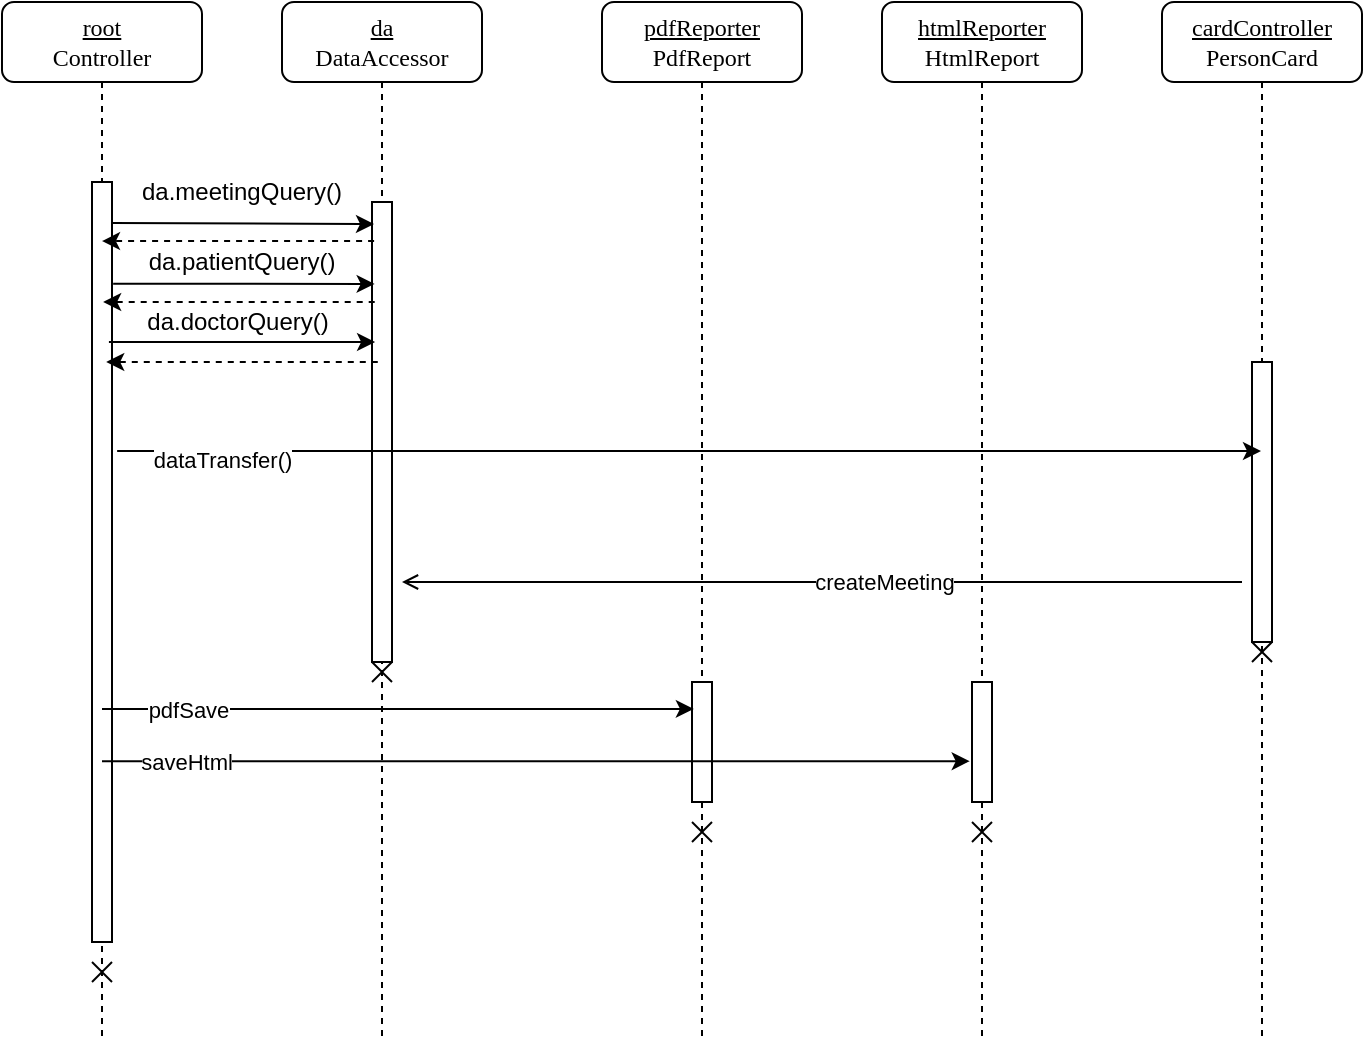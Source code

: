 <mxfile version="14.1.1" type="device" pages="2"><diagram name="Page-1" id="Qz7tHNQ9Xks_5lg3SdnA"><mxGraphModel dx="788" dy="483" grid="1" gridSize="10" guides="1" tooltips="1" connect="1" arrows="1" fold="1" page="1" pageScale="1" pageWidth="1100" pageHeight="850" background="#ffffff" math="0" shadow="0"><root><mxCell id="0"/><mxCell id="1" parent="0"/><mxCell id="7baba1c4bc27f4b0-2" value="&lt;u&gt;da&lt;/u&gt;&lt;br&gt;DataAccessor" style="shape=umlLifeline;perimeter=lifelinePerimeter;whiteSpace=wrap;html=1;container=1;collapsible=0;recursiveResize=0;outlineConnect=0;rounded=1;shadow=0;comic=0;labelBackgroundColor=none;strokeWidth=1;fontFamily=Verdana;fontSize=12;align=center;" parent="1" vertex="1"><mxGeometry x="240" y="80" width="100" height="520" as="geometry"/></mxCell><mxCell id="7baba1c4bc27f4b0-10" value="" style="html=1;points=[];perimeter=orthogonalPerimeter;rounded=0;shadow=0;comic=0;labelBackgroundColor=none;strokeWidth=1;fontFamily=Verdana;fontSize=12;align=center;" parent="7baba1c4bc27f4b0-2" vertex="1"><mxGeometry x="45" y="100" width="10" height="230" as="geometry"/></mxCell><mxCell id="r9SOyaaXLPfXgWdmKgAw-24" value="" style="group" parent="7baba1c4bc27f4b0-2" vertex="1" connectable="0"><mxGeometry x="45" y="330" width="10" height="10" as="geometry"/></mxCell><mxCell id="r9SOyaaXLPfXgWdmKgAw-25" value="" style="endArrow=none;html=1;" parent="r9SOyaaXLPfXgWdmKgAw-24" edge="1"><mxGeometry width="50" height="50" relative="1" as="geometry"><mxPoint x="10" as="sourcePoint"/><mxPoint y="10" as="targetPoint"/></mxGeometry></mxCell><mxCell id="r9SOyaaXLPfXgWdmKgAw-26" value="" style="endArrow=none;html=1;" parent="r9SOyaaXLPfXgWdmKgAw-24" edge="1"><mxGeometry width="50" height="50" relative="1" as="geometry"><mxPoint x="10" y="10" as="sourcePoint"/><mxPoint as="targetPoint"/></mxGeometry></mxCell><mxCell id="7baba1c4bc27f4b0-3" value="&lt;u&gt;pdfReporter&lt;/u&gt;&lt;br&gt;PdfReport" style="shape=umlLifeline;perimeter=lifelinePerimeter;whiteSpace=wrap;html=1;container=1;collapsible=0;recursiveResize=0;outlineConnect=0;rounded=1;shadow=0;comic=0;labelBackgroundColor=none;strokeWidth=1;fontFamily=Verdana;fontSize=12;align=center;" parent="1" vertex="1"><mxGeometry x="400" y="80" width="100" height="520" as="geometry"/></mxCell><mxCell id="7baba1c4bc27f4b0-13" value="" style="html=1;points=[];perimeter=orthogonalPerimeter;rounded=0;shadow=0;comic=0;labelBackgroundColor=none;strokeWidth=1;fontFamily=Verdana;fontSize=12;align=center;" parent="7baba1c4bc27f4b0-3" vertex="1"><mxGeometry x="45" y="340" width="10" height="60" as="geometry"/></mxCell><mxCell id="r9SOyaaXLPfXgWdmKgAw-20" value="" style="group" parent="7baba1c4bc27f4b0-3" vertex="1" connectable="0"><mxGeometry x="45" y="410" width="10" height="10" as="geometry"/></mxCell><mxCell id="r9SOyaaXLPfXgWdmKgAw-18" value="" style="endArrow=none;html=1;" parent="r9SOyaaXLPfXgWdmKgAw-20" edge="1"><mxGeometry width="50" height="50" relative="1" as="geometry"><mxPoint x="10" as="sourcePoint"/><mxPoint y="10" as="targetPoint"/></mxGeometry></mxCell><mxCell id="r9SOyaaXLPfXgWdmKgAw-19" value="" style="endArrow=none;html=1;" parent="r9SOyaaXLPfXgWdmKgAw-20" edge="1"><mxGeometry width="50" height="50" relative="1" as="geometry"><mxPoint x="10" y="10" as="sourcePoint"/><mxPoint as="targetPoint"/></mxGeometry></mxCell><mxCell id="7baba1c4bc27f4b0-4" value="&lt;u&gt;htmlReporter&lt;br&gt;&lt;/u&gt;HtmlReport" style="shape=umlLifeline;perimeter=lifelinePerimeter;whiteSpace=wrap;html=1;container=1;collapsible=0;recursiveResize=0;outlineConnect=0;rounded=1;shadow=0;comic=0;labelBackgroundColor=none;strokeWidth=1;fontFamily=Verdana;fontSize=12;align=center;" parent="1" vertex="1"><mxGeometry x="540" y="80" width="100" height="520" as="geometry"/></mxCell><mxCell id="7baba1c4bc27f4b0-16" value="" style="html=1;points=[];perimeter=orthogonalPerimeter;rounded=0;shadow=0;comic=0;labelBackgroundColor=none;strokeWidth=1;fontFamily=Verdana;fontSize=12;align=center;" parent="7baba1c4bc27f4b0-4" vertex="1"><mxGeometry x="45" y="340" width="10" height="60" as="geometry"/></mxCell><mxCell id="r9SOyaaXLPfXgWdmKgAw-21" value="" style="group" parent="7baba1c4bc27f4b0-4" vertex="1" connectable="0"><mxGeometry x="45" y="410" width="10" height="10" as="geometry"/></mxCell><mxCell id="r9SOyaaXLPfXgWdmKgAw-22" value="" style="endArrow=none;html=1;" parent="r9SOyaaXLPfXgWdmKgAw-21" edge="1"><mxGeometry width="50" height="50" relative="1" as="geometry"><mxPoint x="10" as="sourcePoint"/><mxPoint y="10" as="targetPoint"/></mxGeometry></mxCell><mxCell id="r9SOyaaXLPfXgWdmKgAw-23" value="" style="endArrow=none;html=1;" parent="r9SOyaaXLPfXgWdmKgAw-21" edge="1"><mxGeometry width="50" height="50" relative="1" as="geometry"><mxPoint x="10" y="10" as="sourcePoint"/><mxPoint as="targetPoint"/></mxGeometry></mxCell><mxCell id="7baba1c4bc27f4b0-5" value="&lt;u&gt;cardController&lt;/u&gt;&lt;br&gt;PersonCard" style="shape=umlLifeline;perimeter=lifelinePerimeter;whiteSpace=wrap;html=1;container=1;collapsible=0;recursiveResize=0;outlineConnect=0;rounded=1;shadow=0;comic=0;labelBackgroundColor=none;strokeWidth=1;fontFamily=Verdana;fontSize=12;align=center;" parent="1" vertex="1"><mxGeometry x="680" y="80" width="100" height="520" as="geometry"/></mxCell><mxCell id="7baba1c4bc27f4b0-19" value="" style="html=1;points=[];perimeter=orthogonalPerimeter;rounded=0;shadow=0;comic=0;labelBackgroundColor=none;strokeWidth=1;fontFamily=Verdana;fontSize=12;align=center;" parent="7baba1c4bc27f4b0-5" vertex="1"><mxGeometry x="45" y="180" width="10" height="140" as="geometry"/></mxCell><mxCell id="r9SOyaaXLPfXgWdmKgAw-27" value="" style="group" parent="7baba1c4bc27f4b0-5" vertex="1" connectable="0"><mxGeometry x="45" y="320" width="10" height="10" as="geometry"/></mxCell><mxCell id="r9SOyaaXLPfXgWdmKgAw-28" value="" style="endArrow=none;html=1;" parent="r9SOyaaXLPfXgWdmKgAw-27" edge="1"><mxGeometry width="50" height="50" relative="1" as="geometry"><mxPoint x="10" as="sourcePoint"/><mxPoint y="10" as="targetPoint"/></mxGeometry></mxCell><mxCell id="r9SOyaaXLPfXgWdmKgAw-29" value="" style="endArrow=none;html=1;" parent="r9SOyaaXLPfXgWdmKgAw-27" edge="1"><mxGeometry width="50" height="50" relative="1" as="geometry"><mxPoint x="10" y="10" as="sourcePoint"/><mxPoint as="targetPoint"/></mxGeometry></mxCell><mxCell id="7baba1c4bc27f4b0-8" value="&lt;u&gt;root&lt;/u&gt;&lt;br&gt;Controller" style="shape=umlLifeline;perimeter=lifelinePerimeter;whiteSpace=wrap;html=1;container=1;collapsible=0;recursiveResize=0;outlineConnect=0;rounded=1;shadow=0;comic=0;labelBackgroundColor=none;strokeWidth=1;fontFamily=Verdana;fontSize=12;align=center;" parent="1" vertex="1"><mxGeometry x="100" y="80" width="100" height="520" as="geometry"/></mxCell><mxCell id="7baba1c4bc27f4b0-9" value="" style="html=1;points=[];perimeter=orthogonalPerimeter;rounded=0;shadow=0;comic=0;labelBackgroundColor=none;strokeWidth=1;fontFamily=Verdana;fontSize=12;align=center;" parent="7baba1c4bc27f4b0-8" vertex="1"><mxGeometry x="45" y="90" width="10" height="380" as="geometry"/></mxCell><mxCell id="O6JTu5X3G8vPvMAJDhKg-1" value="" style="group" vertex="1" connectable="0" parent="7baba1c4bc27f4b0-8"><mxGeometry x="45" y="480" width="10" height="10" as="geometry"/></mxCell><mxCell id="O6JTu5X3G8vPvMAJDhKg-2" value="" style="endArrow=none;html=1;" edge="1" parent="O6JTu5X3G8vPvMAJDhKg-1"><mxGeometry width="50" height="50" relative="1" as="geometry"><mxPoint x="10" as="sourcePoint"/><mxPoint y="10" as="targetPoint"/></mxGeometry></mxCell><mxCell id="O6JTu5X3G8vPvMAJDhKg-3" value="" style="endArrow=none;html=1;" edge="1" parent="O6JTu5X3G8vPvMAJDhKg-1"><mxGeometry width="50" height="50" relative="1" as="geometry"><mxPoint x="10" y="10" as="sourcePoint"/><mxPoint as="targetPoint"/></mxGeometry></mxCell><mxCell id="r9SOyaaXLPfXgWdmKgAw-1" value="" style="endArrow=classic;html=1;exitX=1.012;exitY=0.054;exitDx=0;exitDy=0;exitPerimeter=0;" parent="1" source="7baba1c4bc27f4b0-9" edge="1"><mxGeometry width="50" height="50" relative="1" as="geometry"><mxPoint x="160" y="191" as="sourcePoint"/><mxPoint x="286" y="191" as="targetPoint"/></mxGeometry></mxCell><mxCell id="r9SOyaaXLPfXgWdmKgAw-2" value="da.meetingQuery()&lt;br&gt;" style="text;html=1;strokeColor=none;fillColor=none;align=center;verticalAlign=middle;whiteSpace=wrap;rounded=0;" parent="1" vertex="1"><mxGeometry x="200" y="170" width="40" height="10" as="geometry"/></mxCell><mxCell id="r9SOyaaXLPfXgWdmKgAw-3" value="da.patientQuery()" style="text;html=1;strokeColor=none;fillColor=none;align=center;verticalAlign=middle;whiteSpace=wrap;rounded=0;" parent="1" vertex="1"><mxGeometry x="200" y="200" width="40" height="20" as="geometry"/></mxCell><mxCell id="r9SOyaaXLPfXgWdmKgAw-4" value="da.doctorQuery()" style="text;html=1;strokeColor=none;fillColor=none;align=center;verticalAlign=middle;whiteSpace=wrap;rounded=0;" parent="1" vertex="1"><mxGeometry x="198.46" y="230" width="40" height="20" as="geometry"/></mxCell><mxCell id="r9SOyaaXLPfXgWdmKgAw-6" value="" style="endArrow=classic;html=1;entryX=0.133;entryY=0.178;entryDx=0;entryDy=0;entryPerimeter=0;exitX=1.058;exitY=0.134;exitDx=0;exitDy=0;exitPerimeter=0;" parent="1" source="7baba1c4bc27f4b0-9" target="7baba1c4bc27f4b0-10" edge="1"><mxGeometry width="50" height="50" relative="1" as="geometry"><mxPoint x="160" y="221" as="sourcePoint"/><mxPoint x="280" y="220" as="targetPoint"/></mxGeometry></mxCell><mxCell id="r9SOyaaXLPfXgWdmKgAw-7" value="" style="endArrow=classic;html=1;entryX=0.133;entryY=0.178;entryDx=0;entryDy=0;entryPerimeter=0;" parent="1" edge="1"><mxGeometry width="50" height="50" relative="1" as="geometry"><mxPoint x="153.46" y="250" as="sourcePoint"/><mxPoint x="286.54" y="250" as="targetPoint"/></mxGeometry></mxCell><mxCell id="r9SOyaaXLPfXgWdmKgAw-8" value="" style="endArrow=classic;html=1;entryX=0.093;entryY=0.224;entryDx=0;entryDy=0;entryPerimeter=0;" parent="1" source="7baba1c4bc27f4b0-8" target="7baba1c4bc27f4b0-13" edge="1"><mxGeometry width="50" height="50" relative="1" as="geometry"><mxPoint x="400" y="510" as="sourcePoint"/><mxPoint x="450" y="460" as="targetPoint"/></mxGeometry></mxCell><mxCell id="r9SOyaaXLPfXgWdmKgAw-9" value="pdfSave" style="edgeLabel;html=1;align=center;verticalAlign=middle;resizable=0;points=[];" parent="r9SOyaaXLPfXgWdmKgAw-8" vertex="1" connectable="0"><mxGeometry x="-0.675" relative="1" as="geometry"><mxPoint x="-4.8" as="offset"/></mxGeometry></mxCell><mxCell id="r9SOyaaXLPfXgWdmKgAw-10" value="" style="endArrow=classic;html=1;entryX=-0.114;entryY=0.66;entryDx=0;entryDy=0;entryPerimeter=0;" parent="1" source="7baba1c4bc27f4b0-8" target="7baba1c4bc27f4b0-16" edge="1"><mxGeometry width="50" height="50" relative="1" as="geometry"><mxPoint x="150" y="450" as="sourcePoint"/><mxPoint x="570" y="457" as="targetPoint"/></mxGeometry></mxCell><mxCell id="r9SOyaaXLPfXgWdmKgAw-11" value="saveHtml" style="edgeLabel;html=1;align=center;verticalAlign=middle;resizable=0;points=[];" parent="r9SOyaaXLPfXgWdmKgAw-10" vertex="1" connectable="0"><mxGeometry x="-0.675" relative="1" as="geometry"><mxPoint x="-28.57" as="offset"/></mxGeometry></mxCell><mxCell id="r9SOyaaXLPfXgWdmKgAw-12" value="" style="endArrow=classic;html=1;exitX=1.257;exitY=0.354;exitDx=0;exitDy=0;exitPerimeter=0;" parent="1" source="7baba1c4bc27f4b0-9" target="7baba1c4bc27f4b0-5" edge="1"><mxGeometry width="50" height="50" relative="1" as="geometry"><mxPoint x="450" y="480" as="sourcePoint"/><mxPoint x="720" y="326" as="targetPoint"/></mxGeometry></mxCell><mxCell id="r9SOyaaXLPfXgWdmKgAw-13" value="dataTransfer()" style="edgeLabel;html=1;align=center;verticalAlign=middle;resizable=0;points=[];" parent="r9SOyaaXLPfXgWdmKgAw-12" vertex="1" connectable="0"><mxGeometry x="-0.86" y="-3" relative="1" as="geometry"><mxPoint x="12.43" y="1.24" as="offset"/></mxGeometry></mxCell><mxCell id="r9SOyaaXLPfXgWdmKgAw-14" value="" style="endArrow=open;html=1;endFill=0;" parent="1" edge="1"><mxGeometry width="50" height="50" relative="1" as="geometry"><mxPoint x="720" y="370" as="sourcePoint"/><mxPoint x="300" y="370" as="targetPoint"/></mxGeometry></mxCell><mxCell id="r9SOyaaXLPfXgWdmKgAw-15" value="createMeeting" style="edgeLabel;html=1;align=center;verticalAlign=middle;resizable=0;points=[];" parent="r9SOyaaXLPfXgWdmKgAw-14" vertex="1" connectable="0"><mxGeometry x="-0.129" y="3" relative="1" as="geometry"><mxPoint x="3.33" y="-3" as="offset"/></mxGeometry></mxCell><mxCell id="O6JTu5X3G8vPvMAJDhKg-5" value="" style="endArrow=classic;html=1;exitX=0.105;exitY=0.085;exitDx=0;exitDy=0;exitPerimeter=0;dashed=1;" edge="1" parent="1" source="7baba1c4bc27f4b0-10" target="7baba1c4bc27f4b0-8"><mxGeometry width="50" height="50" relative="1" as="geometry"><mxPoint x="165.12" y="200.52" as="sourcePoint"/><mxPoint x="296.0" y="201" as="targetPoint"/></mxGeometry></mxCell><mxCell id="O6JTu5X3G8vPvMAJDhKg-6" value="" style="endArrow=classic;html=1;exitX=0.105;exitY=0.085;exitDx=0;exitDy=0;exitPerimeter=0;dashed=1;" edge="1" parent="1"><mxGeometry width="50" height="50" relative="1" as="geometry"><mxPoint x="286.35" y="230" as="sourcePoint"/><mxPoint x="150.567" y="230" as="targetPoint"/></mxGeometry></mxCell><mxCell id="O6JTu5X3G8vPvMAJDhKg-7" value="" style="endArrow=classic;html=1;exitX=0.105;exitY=0.085;exitDx=0;exitDy=0;exitPerimeter=0;dashed=1;" edge="1" parent="1"><mxGeometry width="50" height="50" relative="1" as="geometry"><mxPoint x="287.89" y="260" as="sourcePoint"/><mxPoint x="152.107" y="260" as="targetPoint"/></mxGeometry></mxCell></root></mxGraphModel></diagram><diagram name="Page-2" id="g_bYxxodD9ofUWvnhbeE"><mxGraphModel dx="946" dy="579" grid="1" gridSize="10" guides="1" tooltips="1" connect="1" arrows="1" fold="1" page="1" pageScale="1" pageWidth="827" pageHeight="1169" math="0" shadow="0"><root><mxCell id="qAYzFA3jl8f9vWUNM0jP-0"/><mxCell id="qAYzFA3jl8f9vWUNM0jP-1" parent="qAYzFA3jl8f9vWUNM0jP-0"/><mxCell id="qAYzFA3jl8f9vWUNM0jP-7" style="edgeStyle=orthogonalEdgeStyle;rounded=0;orthogonalLoop=1;jettySize=auto;html=1;exitX=0.5;exitY=1;exitDx=0;exitDy=0;entryX=0.5;entryY=0;entryDx=0;entryDy=0;endArrow=block;endFill=1;" parent="qAYzFA3jl8f9vWUNM0jP-1" source="qAYzFA3jl8f9vWUNM0jP-2" target="qAYzFA3jl8f9vWUNM0jP-4" edge="1"><mxGeometry relative="1" as="geometry"/></mxCell><mxCell id="qAYzFA3jl8f9vWUNM0jP-2" value="" style="ellipse;whiteSpace=wrap;html=1;aspect=fixed;fillColor=#000000;" parent="qAYzFA3jl8f9vWUNM0jP-1" vertex="1"><mxGeometry x="260" y="20" width="30" height="30" as="geometry"/></mxCell><mxCell id="qAYzFA3jl8f9vWUNM0jP-3" value="" style="ellipse;html=1;shape=endState;fillColor=#000000;strokeColor=#ff0000;" parent="qAYzFA3jl8f9vWUNM0jP-1" vertex="1"><mxGeometry x="260" y="1160" width="30" height="30" as="geometry"/></mxCell><mxCell id="qAYzFA3jl8f9vWUNM0jP-8" style="edgeStyle=orthogonalEdgeStyle;rounded=0;orthogonalLoop=1;jettySize=auto;html=1;exitX=0.5;exitY=1;exitDx=0;exitDy=0;entryX=0.5;entryY=0;entryDx=0;entryDy=0;endArrow=block;endFill=1;" parent="qAYzFA3jl8f9vWUNM0jP-1" source="qAYzFA3jl8f9vWUNM0jP-4" target="qAYzFA3jl8f9vWUNM0jP-6" edge="1"><mxGeometry relative="1" as="geometry"/></mxCell><mxCell id="qAYzFA3jl8f9vWUNM0jP-4" value="SELECT из БД список пациентов и врачей" style="rounded=1;whiteSpace=wrap;html=1;" parent="qAYzFA3jl8f9vWUNM0jP-1" vertex="1"><mxGeometry x="215" y="90" width="120" height="60" as="geometry"/></mxCell><mxCell id="qAYzFA3jl8f9vWUNM0jP-11" style="edgeStyle=orthogonalEdgeStyle;rounded=0;orthogonalLoop=1;jettySize=auto;html=1;exitX=0.5;exitY=1;exitDx=0;exitDy=0;endArrow=block;endFill=1;" parent="qAYzFA3jl8f9vWUNM0jP-1" source="qAYzFA3jl8f9vWUNM0jP-5" target="qAYzFA3jl8f9vWUNM0jP-9" edge="1"><mxGeometry relative="1" as="geometry"/></mxCell><mxCell id="qAYzFA3jl8f9vWUNM0jP-5" value="Заполнить информацию" style="rounded=1;whiteSpace=wrap;html=1;" parent="qAYzFA3jl8f9vWUNM0jP-1" vertex="1"><mxGeometry x="370" y="280" width="120" height="60" as="geometry"/></mxCell><mxCell id="qAYzFA3jl8f9vWUNM0jP-10" style="edgeStyle=orthogonalEdgeStyle;rounded=0;orthogonalLoop=1;jettySize=auto;html=1;exitX=1;exitY=0.5;exitDx=0;exitDy=0;entryX=0.5;entryY=0;entryDx=0;entryDy=0;endArrow=block;endFill=1;" parent="qAYzFA3jl8f9vWUNM0jP-1" source="qAYzFA3jl8f9vWUNM0jP-6" target="qAYzFA3jl8f9vWUNM0jP-5" edge="1"><mxGeometry relative="1" as="geometry"/></mxCell><mxCell id="qAYzFA3jl8f9vWUNM0jP-13" style="edgeStyle=orthogonalEdgeStyle;rounded=0;orthogonalLoop=1;jettySize=auto;html=1;exitX=0.5;exitY=1;exitDx=0;exitDy=0;entryX=0.5;entryY=0;entryDx=0;entryDy=0;endArrow=block;endFill=1;" parent="qAYzFA3jl8f9vWUNM0jP-1" source="qAYzFA3jl8f9vWUNM0jP-25" target="qAYzFA3jl8f9vWUNM0jP-3" edge="1"><mxGeometry relative="1" as="geometry"/></mxCell><mxCell id="qAYzFA3jl8f9vWUNM0jP-6" value="Добавить доктора" style="rhombus;whiteSpace=wrap;html=1;fillColor=#ffffff;" parent="qAYzFA3jl8f9vWUNM0jP-1" vertex="1"><mxGeometry x="235" y="200" width="80" height="80" as="geometry"/></mxCell><mxCell id="qAYzFA3jl8f9vWUNM0jP-12" style="edgeStyle=orthogonalEdgeStyle;rounded=0;orthogonalLoop=1;jettySize=auto;html=1;exitX=0.5;exitY=1;exitDx=0;exitDy=0;endArrow=block;endFill=1;" parent="qAYzFA3jl8f9vWUNM0jP-1" source="qAYzFA3jl8f9vWUNM0jP-9" edge="1"><mxGeometry relative="1" as="geometry"><mxPoint x="280" y="450" as="targetPoint"/><Array as="points"><mxPoint x="430" y="450"/><mxPoint x="340" y="450"/></Array></mxGeometry></mxCell><mxCell id="qAYzFA3jl8f9vWUNM0jP-9" value="INSERT в ДБ" style="rounded=1;whiteSpace=wrap;html=1;" parent="qAYzFA3jl8f9vWUNM0jP-1" vertex="1"><mxGeometry x="370" y="360" width="120" height="60" as="geometry"/></mxCell><mxCell id="qAYzFA3jl8f9vWUNM0jP-14" value="Да" style="text;html=1;align=center;verticalAlign=middle;resizable=0;points=[];autosize=1;" parent="qAYzFA3jl8f9vWUNM0jP-1" vertex="1"><mxGeometry x="315" y="220" width="30" height="20" as="geometry"/></mxCell><mxCell id="qAYzFA3jl8f9vWUNM0jP-15" value="Нет" style="text;html=1;align=center;verticalAlign=middle;resizable=0;points=[];autosize=1;" parent="qAYzFA3jl8f9vWUNM0jP-1" vertex="1"><mxGeometry x="275" y="280" width="40" height="20" as="geometry"/></mxCell><mxCell id="qAYzFA3jl8f9vWUNM0jP-16" style="edgeStyle=orthogonalEdgeStyle;rounded=0;orthogonalLoop=1;jettySize=auto;html=1;exitX=0.5;exitY=1;exitDx=0;exitDy=0;endArrow=block;endFill=1;" parent="qAYzFA3jl8f9vWUNM0jP-1" source="qAYzFA3jl8f9vWUNM0jP-17" target="qAYzFA3jl8f9vWUNM0jP-21" edge="1"><mxGeometry relative="1" as="geometry"/></mxCell><mxCell id="qAYzFA3jl8f9vWUNM0jP-17" value="Заполнить информацию" style="rounded=1;whiteSpace=wrap;html=1;" parent="qAYzFA3jl8f9vWUNM0jP-1" vertex="1"><mxGeometry x="370" y="560" width="120" height="60" as="geometry"/></mxCell><mxCell id="qAYzFA3jl8f9vWUNM0jP-18" style="edgeStyle=orthogonalEdgeStyle;rounded=0;orthogonalLoop=1;jettySize=auto;html=1;exitX=1;exitY=0.5;exitDx=0;exitDy=0;entryX=0.5;entryY=0;entryDx=0;entryDy=0;endArrow=block;endFill=1;" parent="qAYzFA3jl8f9vWUNM0jP-1" source="qAYzFA3jl8f9vWUNM0jP-19" target="qAYzFA3jl8f9vWUNM0jP-17" edge="1"><mxGeometry relative="1" as="geometry"/></mxCell><mxCell id="qAYzFA3jl8f9vWUNM0jP-20" style="edgeStyle=orthogonalEdgeStyle;rounded=0;orthogonalLoop=1;jettySize=auto;html=1;exitX=0.5;exitY=1;exitDx=0;exitDy=0;endArrow=block;endFill=1;" parent="qAYzFA3jl8f9vWUNM0jP-1" source="qAYzFA3jl8f9vWUNM0jP-21" edge="1"><mxGeometry relative="1" as="geometry"><mxPoint x="280" y="730" as="targetPoint"/><Array as="points"><mxPoint x="430" y="730"/><mxPoint x="340" y="730"/></Array></mxGeometry></mxCell><mxCell id="qAYzFA3jl8f9vWUNM0jP-21" value="INSERT в ДБ" style="rounded=1;whiteSpace=wrap;html=1;" parent="qAYzFA3jl8f9vWUNM0jP-1" vertex="1"><mxGeometry x="370" y="640" width="120" height="60" as="geometry"/></mxCell><mxCell id="qAYzFA3jl8f9vWUNM0jP-22" value="Да" style="text;html=1;align=center;verticalAlign=middle;resizable=0;points=[];autosize=1;" parent="qAYzFA3jl8f9vWUNM0jP-1" vertex="1"><mxGeometry x="315" y="500" width="30" height="20" as="geometry"/></mxCell><mxCell id="qAYzFA3jl8f9vWUNM0jP-23" value="Нет" style="text;html=1;align=center;verticalAlign=middle;resizable=0;points=[];autosize=1;" parent="qAYzFA3jl8f9vWUNM0jP-1" vertex="1"><mxGeometry x="275" y="560" width="40" height="20" as="geometry"/></mxCell><mxCell id="qAYzFA3jl8f9vWUNM0jP-27" style="edgeStyle=orthogonalEdgeStyle;rounded=0;orthogonalLoop=1;jettySize=auto;html=1;exitX=1;exitY=0.5;exitDx=0;exitDy=0;endArrow=block;endFill=1;" parent="qAYzFA3jl8f9vWUNM0jP-1" source="qAYzFA3jl8f9vWUNM0jP-25" edge="1"><mxGeometry relative="1" as="geometry"><mxPoint x="280" y="1110" as="targetPoint"/><Array as="points"><mxPoint x="440" y="790"/></Array></mxGeometry></mxCell><mxCell id="qAYzFA3jl8f9vWUNM0jP-25" value="Посмотреть дело доктора" style="rhombus;whiteSpace=wrap;html=1;fillColor=#ffffff;" parent="qAYzFA3jl8f9vWUNM0jP-1" vertex="1"><mxGeometry x="235" y="750" width="80" height="80" as="geometry"/></mxCell><mxCell id="qAYzFA3jl8f9vWUNM0jP-26" style="edgeStyle=orthogonalEdgeStyle;rounded=0;orthogonalLoop=1;jettySize=auto;html=1;exitX=0.5;exitY=1;exitDx=0;exitDy=0;entryX=0.5;entryY=0;entryDx=0;entryDy=0;endArrow=block;endFill=1;" parent="qAYzFA3jl8f9vWUNM0jP-1" source="qAYzFA3jl8f9vWUNM0jP-6" target="qAYzFA3jl8f9vWUNM0jP-25" edge="1"><mxGeometry relative="1" as="geometry"><mxPoint x="275" y="280" as="sourcePoint"/><mxPoint x="275" y="1020" as="targetPoint"/></mxGeometry></mxCell><mxCell id="qAYzFA3jl8f9vWUNM0jP-28" value="SELECT приемов данного доктора" style="rounded=1;whiteSpace=wrap;html=1;" parent="qAYzFA3jl8f9vWUNM0jP-1" vertex="1"><mxGeometry x="380" y="810" width="120" height="60" as="geometry"/></mxCell><mxCell id="qAYzFA3jl8f9vWUNM0jP-19" value="Добавить пациента" style="rhombus;whiteSpace=wrap;html=1;fillColor=#ffffff;" parent="qAYzFA3jl8f9vWUNM0jP-1" vertex="1"><mxGeometry x="235" y="480" width="80" height="80" as="geometry"/></mxCell><mxCell id="qAYzFA3jl8f9vWUNM0jP-38" style="edgeStyle=orthogonalEdgeStyle;rounded=0;orthogonalLoop=1;jettySize=auto;html=1;exitX=1;exitY=0.5;exitDx=0;exitDy=0;endArrow=block;endFill=1;" parent="qAYzFA3jl8f9vWUNM0jP-1" source="qAYzFA3jl8f9vWUNM0jP-30" edge="1"><mxGeometry relative="1" as="geometry"><mxPoint x="440" y="1080" as="targetPoint"/><Array as="points"><mxPoint x="600" y="940"/></Array></mxGeometry></mxCell><mxCell id="qAYzFA3jl8f9vWUNM0jP-30" value="Назначить прием" style="rhombus;whiteSpace=wrap;html=1;fillColor=#ffffff;" parent="qAYzFA3jl8f9vWUNM0jP-1" vertex="1"><mxGeometry x="400" y="900" width="80" height="80" as="geometry"/></mxCell><mxCell id="qAYzFA3jl8f9vWUNM0jP-32" value="Да" style="text;html=1;align=center;verticalAlign=middle;resizable=0;points=[];autosize=1;" parent="qAYzFA3jl8f9vWUNM0jP-1" vertex="1"><mxGeometry x="315" y="770" width="30" height="20" as="geometry"/></mxCell><mxCell id="qAYzFA3jl8f9vWUNM0jP-33" value="Нет" style="text;html=1;align=center;verticalAlign=middle;resizable=0;points=[];autosize=1;" parent="qAYzFA3jl8f9vWUNM0jP-1" vertex="1"><mxGeometry x="230" y="830" width="40" height="20" as="geometry"/></mxCell><mxCell id="qAYzFA3jl8f9vWUNM0jP-29" value="Выбор пациента и даты" style="rounded=1;whiteSpace=wrap;html=1;" parent="qAYzFA3jl8f9vWUNM0jP-1" vertex="1"><mxGeometry x="540" y="950" width="120" height="50" as="geometry"/></mxCell><mxCell id="qAYzFA3jl8f9vWUNM0jP-35" value="Да" style="text;html=1;align=center;verticalAlign=middle;resizable=0;points=[];autosize=1;" parent="qAYzFA3jl8f9vWUNM0jP-1" vertex="1"><mxGeometry x="480" y="900" width="30" height="20" as="geometry"/></mxCell><mxCell id="qAYzFA3jl8f9vWUNM0jP-36" value="Нет" style="text;html=1;align=center;verticalAlign=middle;resizable=0;points=[];autosize=1;" parent="qAYzFA3jl8f9vWUNM0jP-1" vertex="1"><mxGeometry x="394" y="980" width="40" height="20" as="geometry"/></mxCell><mxCell id="qAYzFA3jl8f9vWUNM0jP-37" value="SELECT приемов данного доктора" style="rounded=1;whiteSpace=wrap;html=1;" parent="qAYzFA3jl8f9vWUNM0jP-1" vertex="1"><mxGeometry x="540" y="1010" width="120" height="50" as="geometry"/></mxCell></root></mxGraphModel></diagram></mxfile>